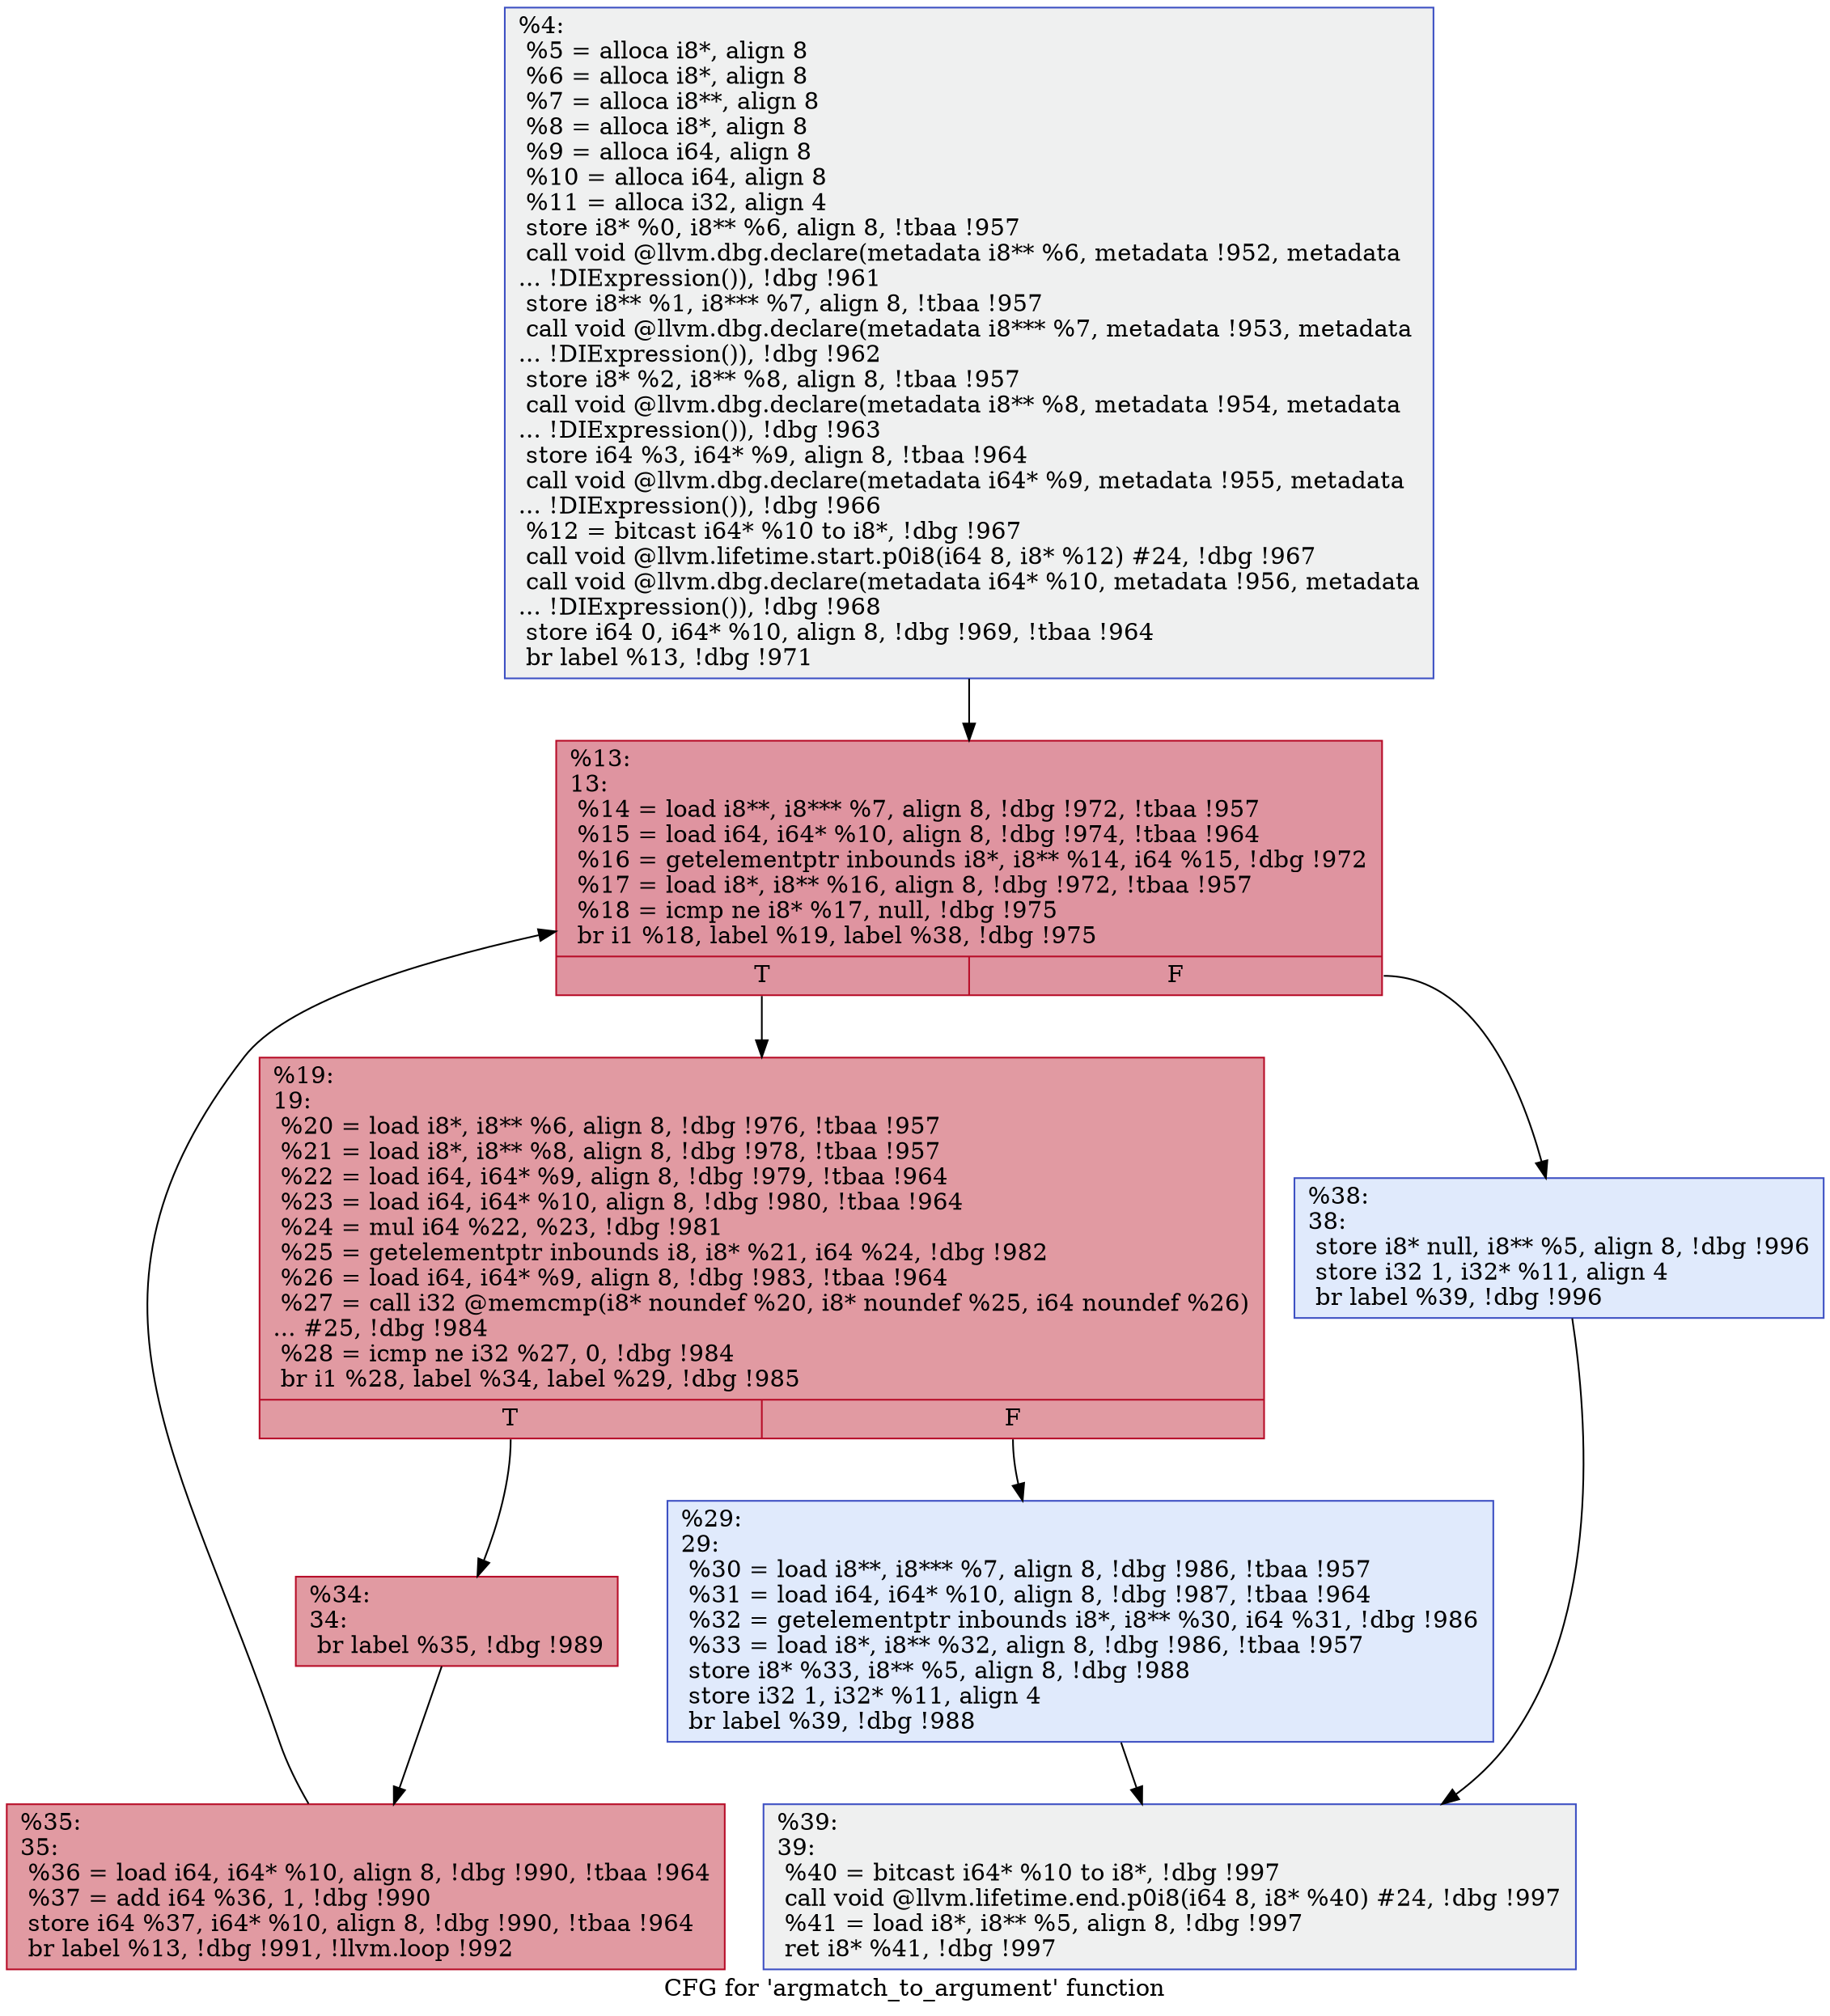 digraph "CFG for 'argmatch_to_argument' function" {
	label="CFG for 'argmatch_to_argument' function";

	Node0x1150670 [shape=record,color="#3d50c3ff", style=filled, fillcolor="#dbdcde70",label="{%4:\l  %5 = alloca i8*, align 8\l  %6 = alloca i8*, align 8\l  %7 = alloca i8**, align 8\l  %8 = alloca i8*, align 8\l  %9 = alloca i64, align 8\l  %10 = alloca i64, align 8\l  %11 = alloca i32, align 4\l  store i8* %0, i8** %6, align 8, !tbaa !957\l  call void @llvm.dbg.declare(metadata i8** %6, metadata !952, metadata\l... !DIExpression()), !dbg !961\l  store i8** %1, i8*** %7, align 8, !tbaa !957\l  call void @llvm.dbg.declare(metadata i8*** %7, metadata !953, metadata\l... !DIExpression()), !dbg !962\l  store i8* %2, i8** %8, align 8, !tbaa !957\l  call void @llvm.dbg.declare(metadata i8** %8, metadata !954, metadata\l... !DIExpression()), !dbg !963\l  store i64 %3, i64* %9, align 8, !tbaa !964\l  call void @llvm.dbg.declare(metadata i64* %9, metadata !955, metadata\l... !DIExpression()), !dbg !966\l  %12 = bitcast i64* %10 to i8*, !dbg !967\l  call void @llvm.lifetime.start.p0i8(i64 8, i8* %12) #24, !dbg !967\l  call void @llvm.dbg.declare(metadata i64* %10, metadata !956, metadata\l... !DIExpression()), !dbg !968\l  store i64 0, i64* %10, align 8, !dbg !969, !tbaa !964\l  br label %13, !dbg !971\l}"];
	Node0x1150670 -> Node0x11506c0;
	Node0x11506c0 [shape=record,color="#b70d28ff", style=filled, fillcolor="#b70d2870",label="{%13:\l13:                                               \l  %14 = load i8**, i8*** %7, align 8, !dbg !972, !tbaa !957\l  %15 = load i64, i64* %10, align 8, !dbg !974, !tbaa !964\l  %16 = getelementptr inbounds i8*, i8** %14, i64 %15, !dbg !972\l  %17 = load i8*, i8** %16, align 8, !dbg !972, !tbaa !957\l  %18 = icmp ne i8* %17, null, !dbg !975\l  br i1 %18, label %19, label %38, !dbg !975\l|{<s0>T|<s1>F}}"];
	Node0x11506c0:s0 -> Node0x1150710;
	Node0x11506c0:s1 -> Node0x1150850;
	Node0x1150710 [shape=record,color="#b70d28ff", style=filled, fillcolor="#bb1b2c70",label="{%19:\l19:                                               \l  %20 = load i8*, i8** %6, align 8, !dbg !976, !tbaa !957\l  %21 = load i8*, i8** %8, align 8, !dbg !978, !tbaa !957\l  %22 = load i64, i64* %9, align 8, !dbg !979, !tbaa !964\l  %23 = load i64, i64* %10, align 8, !dbg !980, !tbaa !964\l  %24 = mul i64 %22, %23, !dbg !981\l  %25 = getelementptr inbounds i8, i8* %21, i64 %24, !dbg !982\l  %26 = load i64, i64* %9, align 8, !dbg !983, !tbaa !964\l  %27 = call i32 @memcmp(i8* noundef %20, i8* noundef %25, i64 noundef %26)\l... #25, !dbg !984\l  %28 = icmp ne i32 %27, 0, !dbg !984\l  br i1 %28, label %34, label %29, !dbg !985\l|{<s0>T|<s1>F}}"];
	Node0x1150710:s0 -> Node0x11507b0;
	Node0x1150710:s1 -> Node0x1150760;
	Node0x1150760 [shape=record,color="#3d50c3ff", style=filled, fillcolor="#b9d0f970",label="{%29:\l29:                                               \l  %30 = load i8**, i8*** %7, align 8, !dbg !986, !tbaa !957\l  %31 = load i64, i64* %10, align 8, !dbg !987, !tbaa !964\l  %32 = getelementptr inbounds i8*, i8** %30, i64 %31, !dbg !986\l  %33 = load i8*, i8** %32, align 8, !dbg !986, !tbaa !957\l  store i8* %33, i8** %5, align 8, !dbg !988\l  store i32 1, i32* %11, align 4\l  br label %39, !dbg !988\l}"];
	Node0x1150760 -> Node0x11508a0;
	Node0x11507b0 [shape=record,color="#b70d28ff", style=filled, fillcolor="#bb1b2c70",label="{%34:\l34:                                               \l  br label %35, !dbg !989\l}"];
	Node0x11507b0 -> Node0x1150800;
	Node0x1150800 [shape=record,color="#b70d28ff", style=filled, fillcolor="#bb1b2c70",label="{%35:\l35:                                               \l  %36 = load i64, i64* %10, align 8, !dbg !990, !tbaa !964\l  %37 = add i64 %36, 1, !dbg !990\l  store i64 %37, i64* %10, align 8, !dbg !990, !tbaa !964\l  br label %13, !dbg !991, !llvm.loop !992\l}"];
	Node0x1150800 -> Node0x11506c0;
	Node0x1150850 [shape=record,color="#3d50c3ff", style=filled, fillcolor="#b9d0f970",label="{%38:\l38:                                               \l  store i8* null, i8** %5, align 8, !dbg !996\l  store i32 1, i32* %11, align 4\l  br label %39, !dbg !996\l}"];
	Node0x1150850 -> Node0x11508a0;
	Node0x11508a0 [shape=record,color="#3d50c3ff", style=filled, fillcolor="#dbdcde70",label="{%39:\l39:                                               \l  %40 = bitcast i64* %10 to i8*, !dbg !997\l  call void @llvm.lifetime.end.p0i8(i64 8, i8* %40) #24, !dbg !997\l  %41 = load i8*, i8** %5, align 8, !dbg !997\l  ret i8* %41, !dbg !997\l}"];
}

